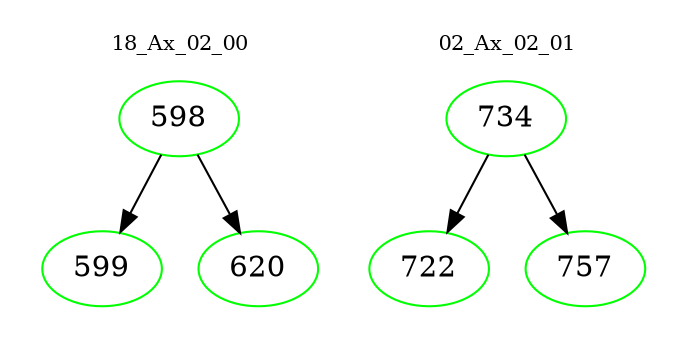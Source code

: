 digraph{
subgraph cluster_0 {
color = white
label = "18_Ax_02_00";
fontsize=10;
T0_598 [label="598", color="green"]
T0_598 -> T0_599 [color="black"]
T0_599 [label="599", color="green"]
T0_598 -> T0_620 [color="black"]
T0_620 [label="620", color="green"]
}
subgraph cluster_1 {
color = white
label = "02_Ax_02_01";
fontsize=10;
T1_734 [label="734", color="green"]
T1_734 -> T1_722 [color="black"]
T1_722 [label="722", color="green"]
T1_734 -> T1_757 [color="black"]
T1_757 [label="757", color="green"]
}
}
